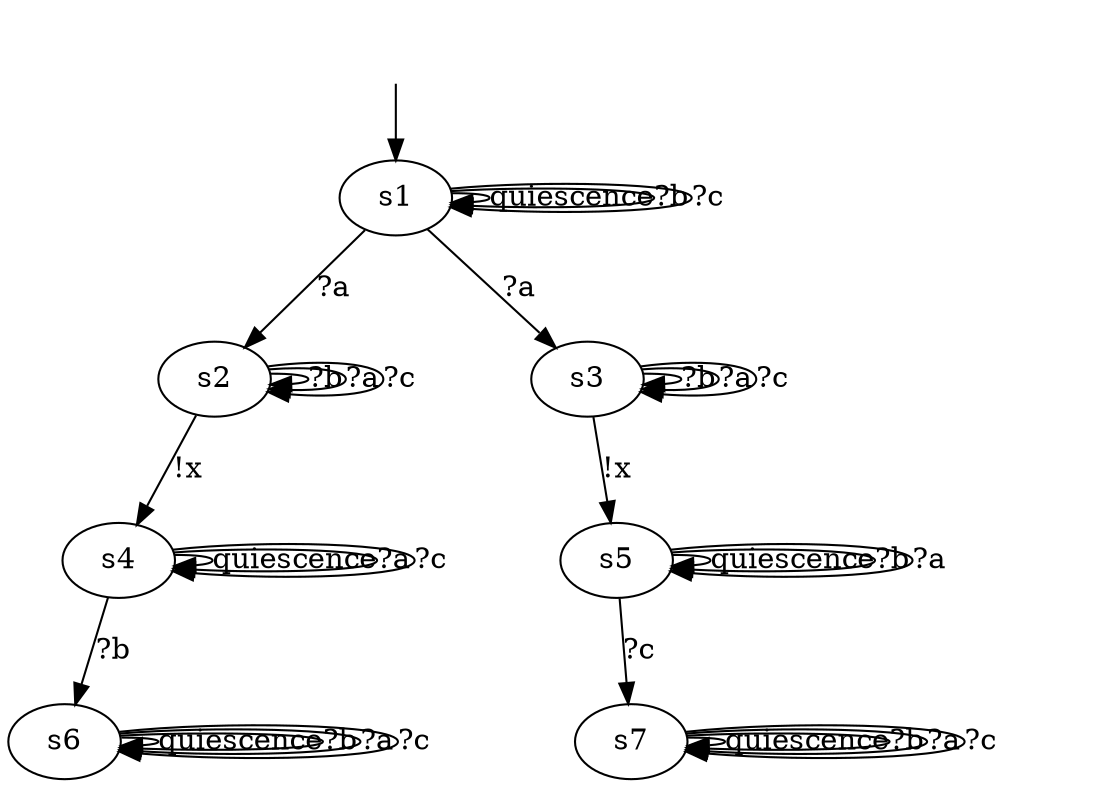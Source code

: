 digraph "../../DotModels/Iolts/ioco/07_ioco_P" {
s1 [label=s1];
s2 [label=s2];
s3 [label=s3];
s4 [label=s4];
s5 [label=s5];
s6 [label=s6];
s7 [label=s7];
s1 -> s1  [label=quiescence];
s1 -> s3  [label="?a"];
s1 -> s2  [label="?a"];
s1 -> s1  [label="?b"];
s1 -> s1  [label="?c"];
s2 -> s4  [label="!x"];
s2 -> s2  [label="?b"];
s2 -> s2  [label="?a"];
s2 -> s2  [label="?c"];
s3 -> s5  [label="!x"];
s3 -> s3  [label="?b"];
s3 -> s3  [label="?a"];
s3 -> s3  [label="?c"];
s4 -> s4  [label=quiescence];
s4 -> s6  [label="?b"];
s4 -> s4  [label="?a"];
s4 -> s4  [label="?c"];
s5 -> s5  [label=quiescence];
s5 -> s7  [label="?c"];
s5 -> s5  [label="?b"];
s5 -> s5  [label="?a"];
s6 -> s6  [label=quiescence];
s6 -> s6  [label="?b"];
s6 -> s6  [label="?a"];
s6 -> s6  [label="?c"];
s7 -> s7  [label=quiescence];
s7 -> s7  [label="?b"];
s7 -> s7  [label="?a"];
s7 -> s7  [label="?c"];
__start0 [label="", shape=none];
__start0 -> s1  [label=""];
}
